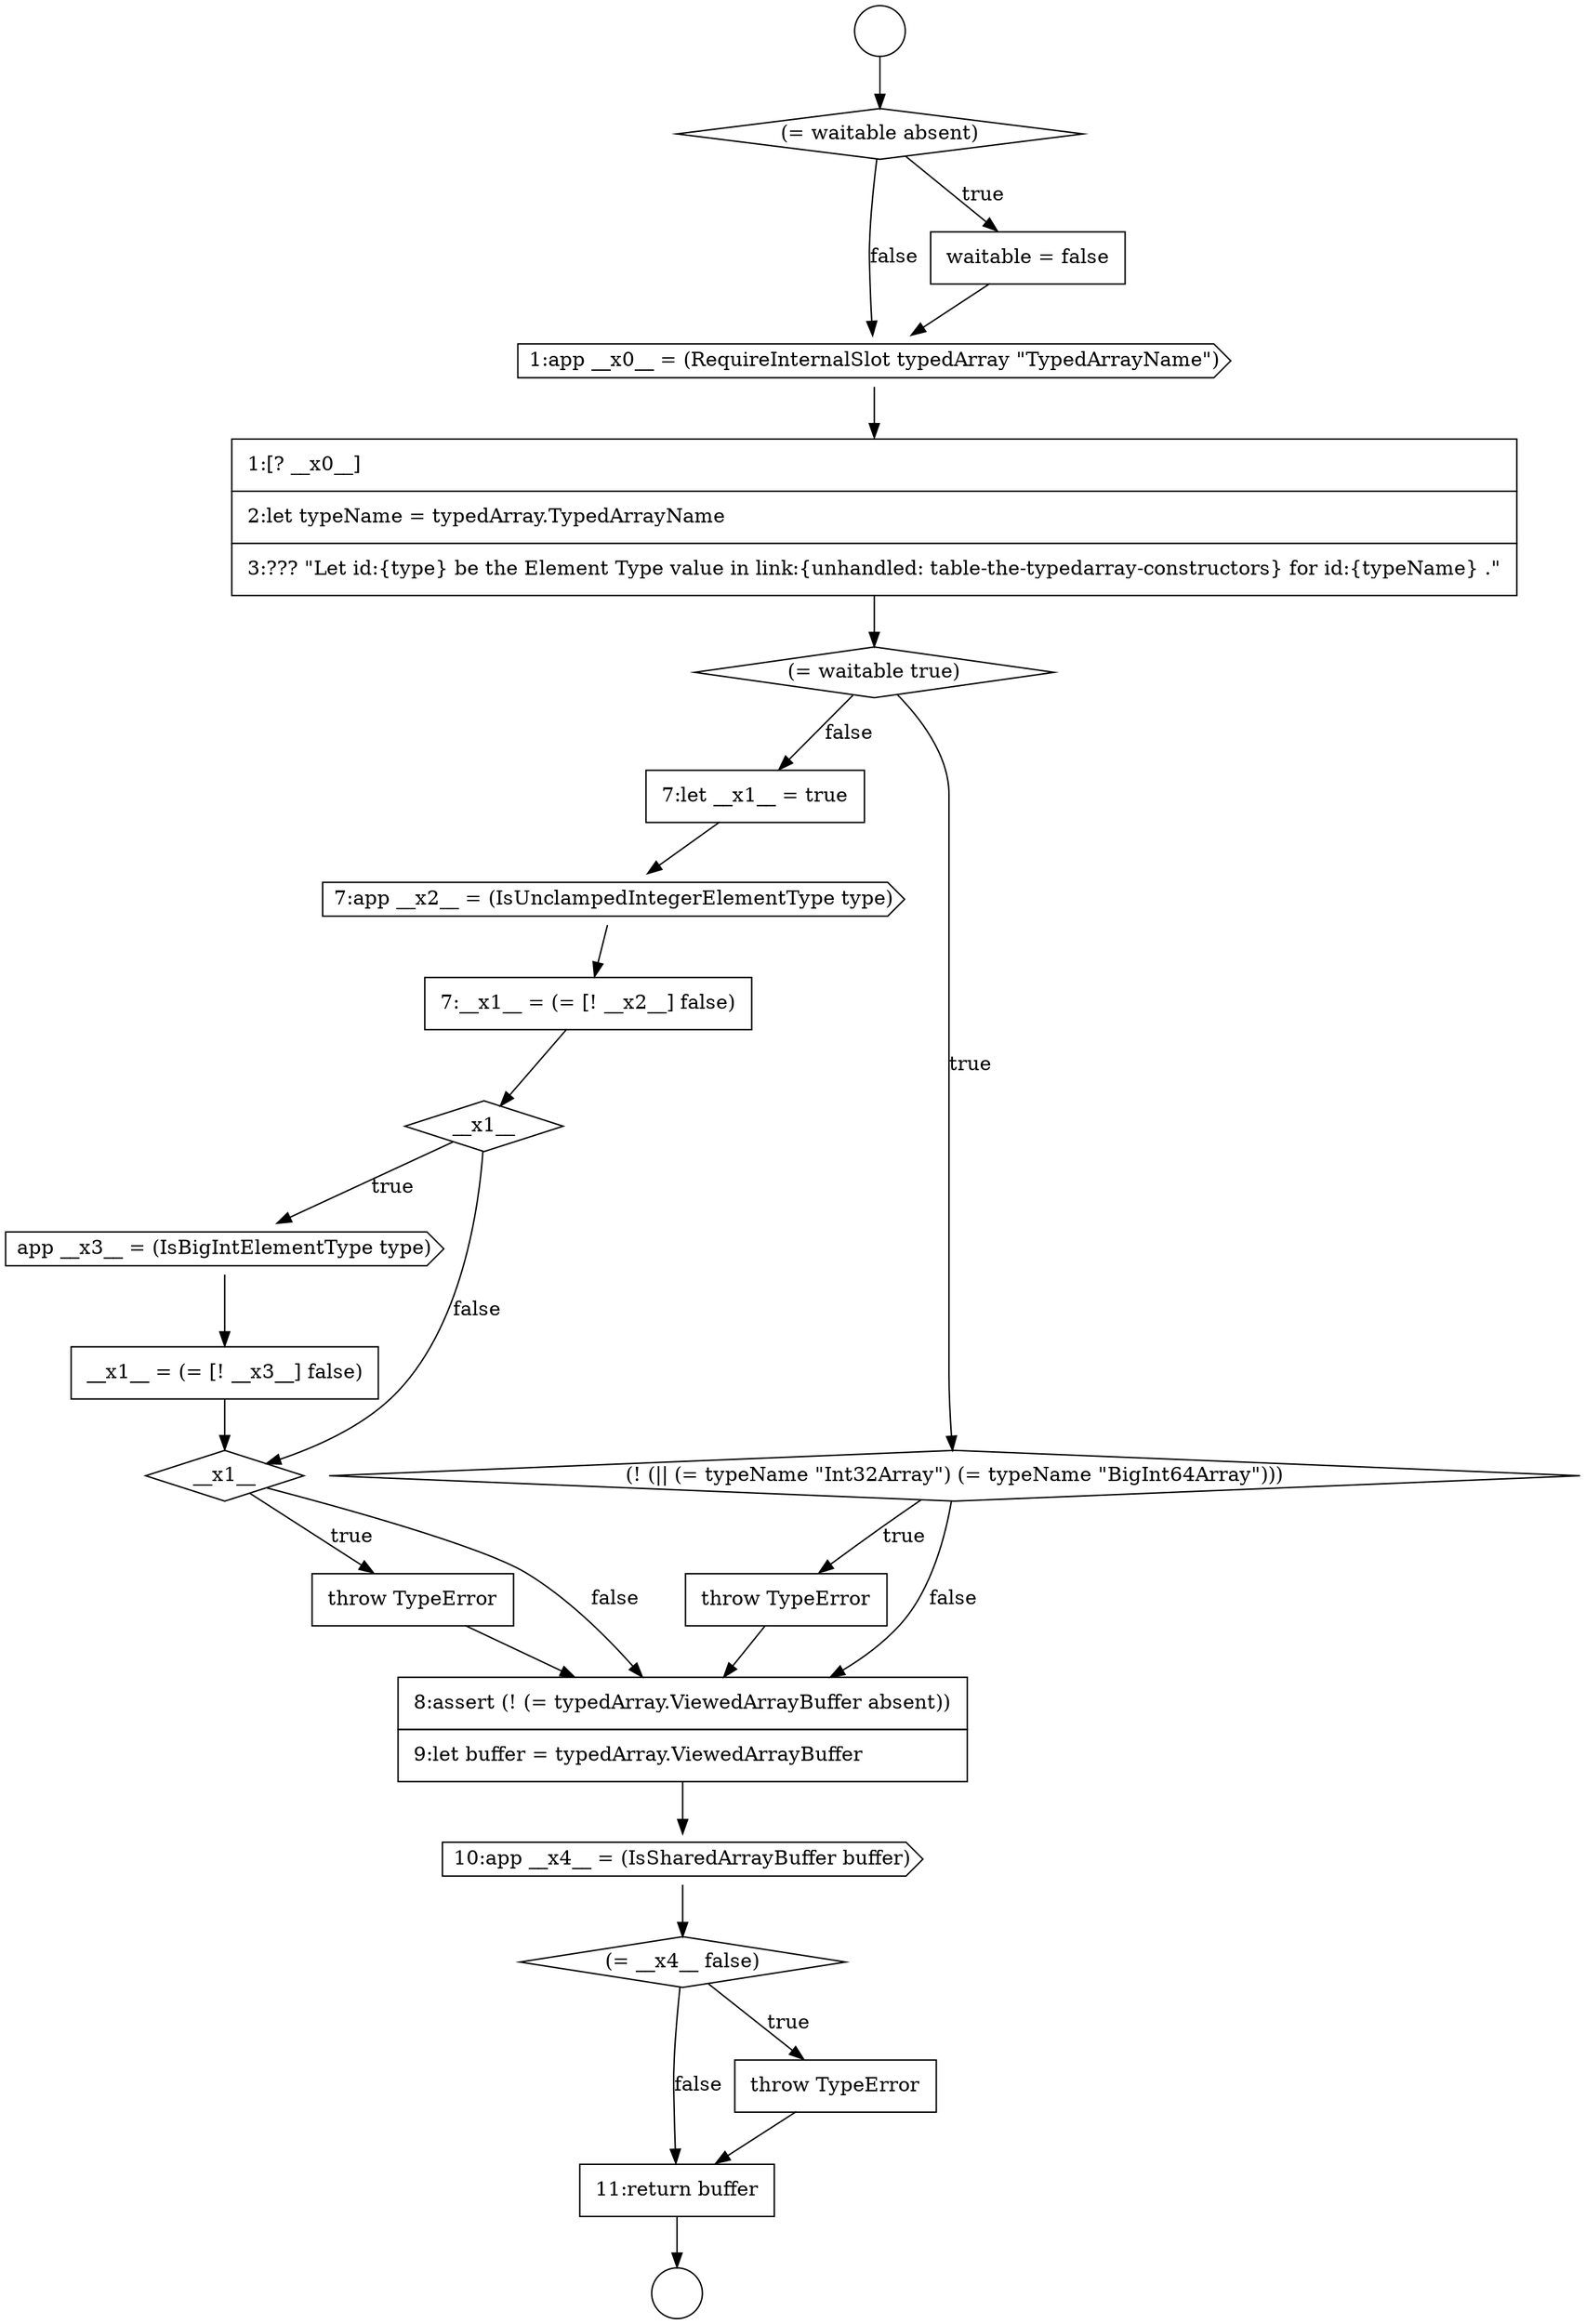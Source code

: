 digraph {
  node17671 [shape=cds, label=<<font color="black">7:app __x2__ = (IsUnclampedIntegerElementType type)</font>> color="black" fillcolor="white" style=filled]
  node17665 [shape=cds, label=<<font color="black">1:app __x0__ = (RequireInternalSlot typedArray &quot;TypedArrayName&quot;)</font>> color="black" fillcolor="white" style=filled]
  node17667 [shape=diamond, label=<<font color="black">(= waitable true)</font>> color="black" fillcolor="white" style=filled]
  node17674 [shape=cds, label=<<font color="black">app __x3__ = (IsBigIntElementType type)</font>> color="black" fillcolor="white" style=filled]
  node17670 [shape=none, margin=0, label=<<font color="black">
    <table border="0" cellborder="1" cellspacing="0" cellpadding="10">
      <tr><td align="left">7:let __x1__ = true</td></tr>
    </table>
  </font>> color="black" fillcolor="white" style=filled]
  node17663 [shape=diamond, label=<<font color="black">(= waitable absent)</font>> color="black" fillcolor="white" style=filled]
  node17669 [shape=none, margin=0, label=<<font color="black">
    <table border="0" cellborder="1" cellspacing="0" cellpadding="10">
      <tr><td align="left">throw TypeError</td></tr>
    </table>
  </font>> color="black" fillcolor="white" style=filled]
  node17682 [shape=none, margin=0, label=<<font color="black">
    <table border="0" cellborder="1" cellspacing="0" cellpadding="10">
      <tr><td align="left">11:return buffer</td></tr>
    </table>
  </font>> color="black" fillcolor="white" style=filled]
  node17668 [shape=diamond, label=<<font color="black">(! (|| (= typeName &quot;Int32Array&quot;) (= typeName &quot;BigInt64Array&quot;)))</font>> color="black" fillcolor="white" style=filled]
  node17661 [shape=circle label=" " color="black" fillcolor="white" style=filled]
  node17677 [shape=none, margin=0, label=<<font color="black">
    <table border="0" cellborder="1" cellspacing="0" cellpadding="10">
      <tr><td align="left">throw TypeError</td></tr>
    </table>
  </font>> color="black" fillcolor="white" style=filled]
  node17662 [shape=circle label=" " color="black" fillcolor="white" style=filled]
  node17678 [shape=none, margin=0, label=<<font color="black">
    <table border="0" cellborder="1" cellspacing="0" cellpadding="10">
      <tr><td align="left">8:assert (! (= typedArray.ViewedArrayBuffer absent))</td></tr>
      <tr><td align="left">9:let buffer = typedArray.ViewedArrayBuffer</td></tr>
    </table>
  </font>> color="black" fillcolor="white" style=filled]
  node17675 [shape=none, margin=0, label=<<font color="black">
    <table border="0" cellborder="1" cellspacing="0" cellpadding="10">
      <tr><td align="left">__x1__ = (= [! __x3__] false)</td></tr>
    </table>
  </font>> color="black" fillcolor="white" style=filled]
  node17679 [shape=cds, label=<<font color="black">10:app __x4__ = (IsSharedArrayBuffer buffer)</font>> color="black" fillcolor="white" style=filled]
  node17676 [shape=diamond, label=<<font color="black">__x1__</font>> color="black" fillcolor="white" style=filled]
  node17664 [shape=none, margin=0, label=<<font color="black">
    <table border="0" cellborder="1" cellspacing="0" cellpadding="10">
      <tr><td align="left">waitable = false</td></tr>
    </table>
  </font>> color="black" fillcolor="white" style=filled]
  node17666 [shape=none, margin=0, label=<<font color="black">
    <table border="0" cellborder="1" cellspacing="0" cellpadding="10">
      <tr><td align="left">1:[? __x0__]</td></tr>
      <tr><td align="left">2:let typeName = typedArray.TypedArrayName</td></tr>
      <tr><td align="left">3:??? &quot;Let id:{type} be the Element Type value in link:{unhandled: table-the-typedarray-constructors} for id:{typeName} .&quot;</td></tr>
    </table>
  </font>> color="black" fillcolor="white" style=filled]
  node17672 [shape=none, margin=0, label=<<font color="black">
    <table border="0" cellborder="1" cellspacing="0" cellpadding="10">
      <tr><td align="left">7:__x1__ = (= [! __x2__] false)</td></tr>
    </table>
  </font>> color="black" fillcolor="white" style=filled]
  node17681 [shape=none, margin=0, label=<<font color="black">
    <table border="0" cellborder="1" cellspacing="0" cellpadding="10">
      <tr><td align="left">throw TypeError</td></tr>
    </table>
  </font>> color="black" fillcolor="white" style=filled]
  node17680 [shape=diamond, label=<<font color="black">(= __x4__ false)</font>> color="black" fillcolor="white" style=filled]
  node17673 [shape=diamond, label=<<font color="black">__x1__</font>> color="black" fillcolor="white" style=filled]
  node17678 -> node17679 [ color="black"]
  node17663 -> node17664 [label=<<font color="black">true</font>> color="black"]
  node17663 -> node17665 [label=<<font color="black">false</font>> color="black"]
  node17668 -> node17669 [label=<<font color="black">true</font>> color="black"]
  node17668 -> node17678 [label=<<font color="black">false</font>> color="black"]
  node17673 -> node17674 [label=<<font color="black">true</font>> color="black"]
  node17673 -> node17676 [label=<<font color="black">false</font>> color="black"]
  node17676 -> node17677 [label=<<font color="black">true</font>> color="black"]
  node17676 -> node17678 [label=<<font color="black">false</font>> color="black"]
  node17667 -> node17668 [label=<<font color="black">true</font>> color="black"]
  node17667 -> node17670 [label=<<font color="black">false</font>> color="black"]
  node17680 -> node17681 [label=<<font color="black">true</font>> color="black"]
  node17680 -> node17682 [label=<<font color="black">false</font>> color="black"]
  node17675 -> node17676 [ color="black"]
  node17674 -> node17675 [ color="black"]
  node17677 -> node17678 [ color="black"]
  node17669 -> node17678 [ color="black"]
  node17681 -> node17682 [ color="black"]
  node17666 -> node17667 [ color="black"]
  node17664 -> node17665 [ color="black"]
  node17671 -> node17672 [ color="black"]
  node17661 -> node17663 [ color="black"]
  node17670 -> node17671 [ color="black"]
  node17682 -> node17662 [ color="black"]
  node17672 -> node17673 [ color="black"]
  node17665 -> node17666 [ color="black"]
  node17679 -> node17680 [ color="black"]
}
